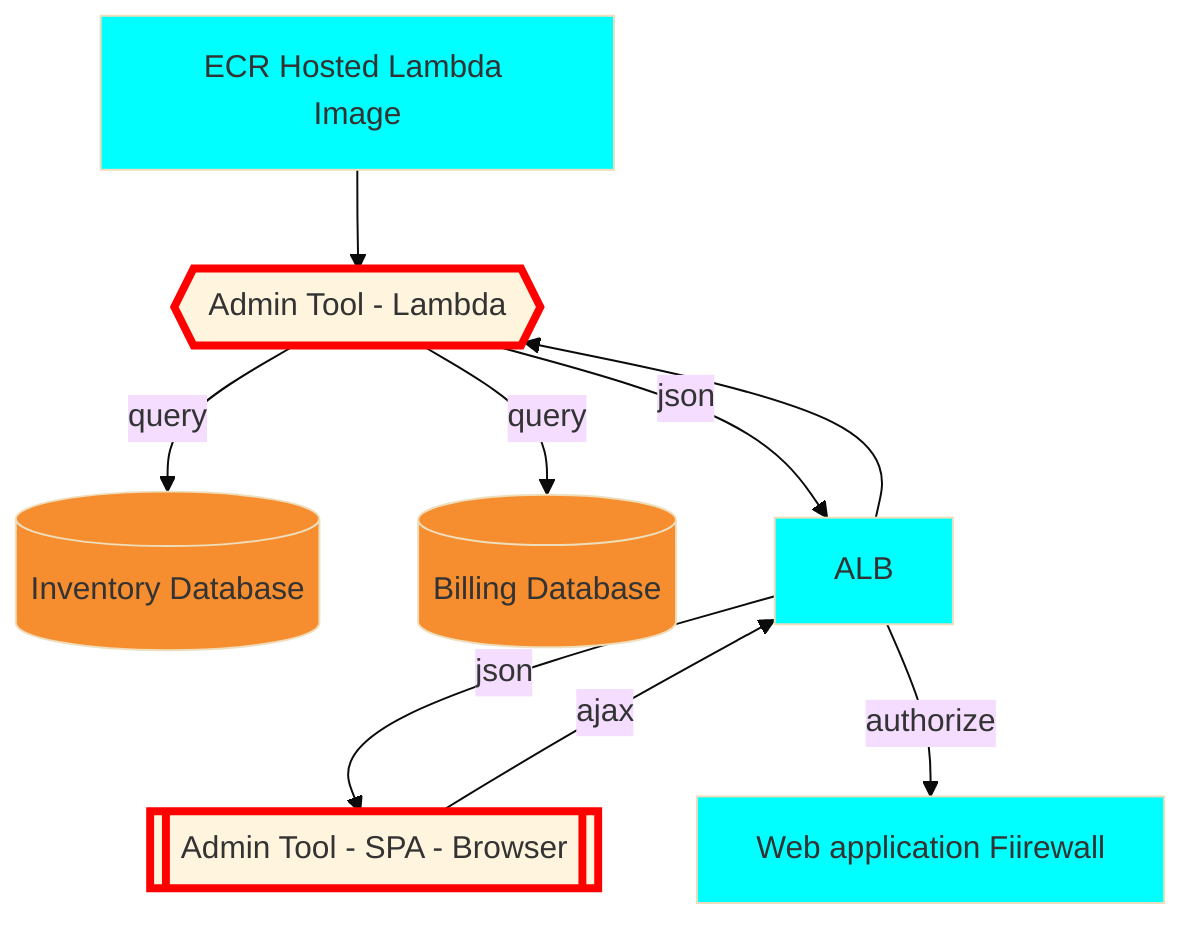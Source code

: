 %%{init: {'theme': 'base'}}%%
graph TD
  RDSINV[(Inventory Database)]
  RDSBILL[(Billing Database)]
  ADMIN{{Admin Tool - Lambda}}
  ADMINWEB[[Admin Tool - SPA - Browser]]
  WAF[Web application Fiirewall]
  ECR[ECR Hosted Lambda Image]

  ADMIN --> |query| RDSBILL
  ADMIN --> |query| RDSINV
  ALB --> ADMIN
  ADMIN --> |json| ALB
  ADMINWEB --> |ajax| ALB
  ALB --> |json| ADMINWEB
  ALB --> |authorize| WAF
  ECR --> ADMIN

  style RDSINV fill:#F68D2F
  style RDSBILL fill:#F68D2F
  style ADMIN stroke:red,stroke-width:4px
  style ADMINWEB stroke:red,stroke-width:4px
  style ALB fill:cyan
  style WAF fill:cyan
  style ECR fill:cyan